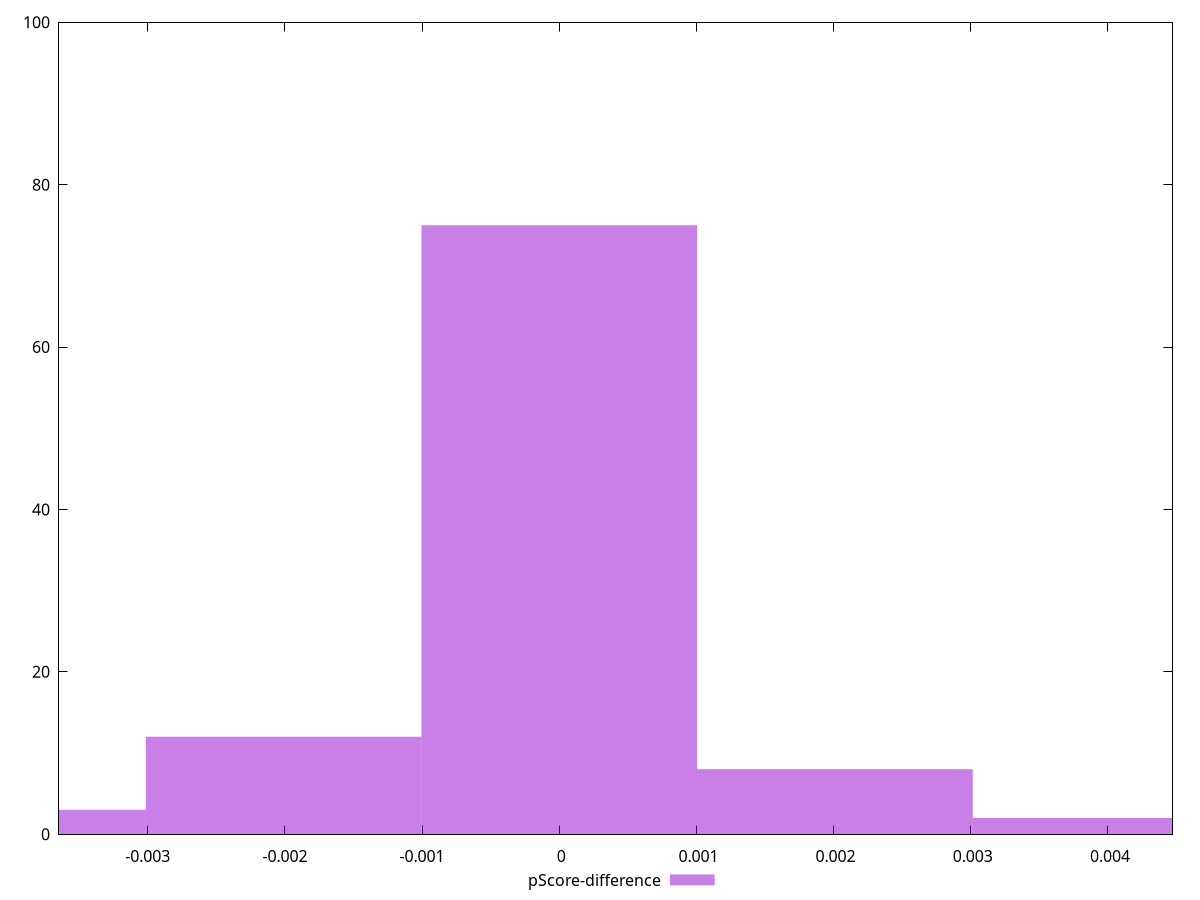 reset

$pScoreDifference <<EOF
0 75
0.0040190389308219785 2
-0.0020095194654109892 12
0.0020095194654109892 8
-0.0040190389308219785 3
EOF

set key outside below
set boxwidth 0.0020095194654109892
set xrange [-0.003647058823529392:0.004470588235294171]
set yrange [0:100]
set trange [0:100]
set style fill transparent solid 0.5 noborder
set terminal svg size 640, 490 enhanced background rgb 'white'
set output "reprap/uses-rel-preload/samples/pages+cached/pScore-difference/histogram.svg"

plot $pScoreDifference title "pScore-difference" with boxes

reset
